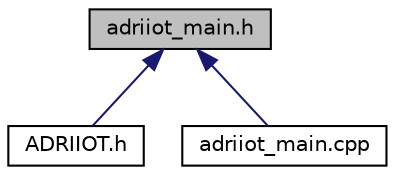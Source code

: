 digraph "adriiot_main.h"
{
 // LATEX_PDF_SIZE
  edge [fontname="Helvetica",fontsize="10",labelfontname="Helvetica",labelfontsize="10"];
  node [fontname="Helvetica",fontsize="10",shape=record];
  Node1 [label="adriiot_main.h",height=0.2,width=0.4,color="black", fillcolor="grey75", style="filled", fontcolor="black",tooltip=" "];
  Node1 -> Node2 [dir="back",color="midnightblue",fontsize="10",style="solid",fontname="Helvetica"];
  Node2 [label="ADRIIOT.h",height=0.2,width=0.4,color="black", fillcolor="white", style="filled",URL="$_a_d_r_i_i_o_t_8h.html",tooltip=" "];
  Node1 -> Node3 [dir="back",color="midnightblue",fontsize="10",style="solid",fontname="Helvetica"];
  Node3 [label="adriiot_main.cpp",height=0.2,width=0.4,color="black", fillcolor="white", style="filled",URL="$adriiot__main_8cpp.html",tooltip="fonction princiaple"];
}
